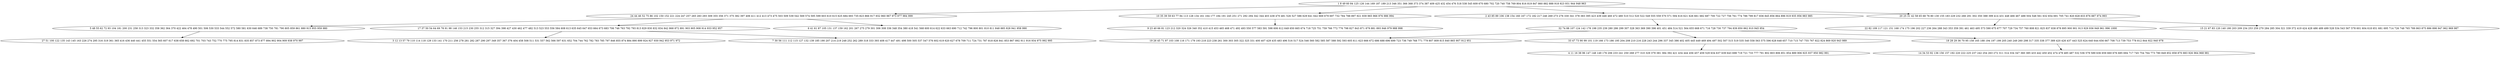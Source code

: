 digraph true_tree {
	"0" -> "1"
	"1" -> "2"
	"1" -> "3"
	"0" -> "4"
	"2" -> "5"
	"0" -> "6"
	"0" -> "7"
	"7" -> "8"
	"3" -> "9"
	"4" -> "10"
	"1" -> "11"
	"6" -> "12"
	"12" -> "13"
	"12" -> "14"
	"12" -> "15"
	"7" -> "16"
	"3" -> "17"
	"14" -> "18"
	"15" -> "19"
	"0" [label="1 8 49 60 84 125 126 144 169 187 189 213 346 351 366 368 373 374 387 409 425 432 454 476 518 538 545 609 670 680 702 720 740 758 769 804 816 819 847 860 882 888 918 923 931 944 948 963"];
	"1" [label="24 44 46 52 75 86 102 150 152 221 224 247 257 265 283 293 309 355 356 371 375 382 397 406 411 412 413 473 475 503 509 539 542 569 574 595 599 603 610 615 625 684 693 735 823 866 917 932 960 967 973 977 984 999"];
	"2" [label="5 48 55 62 72 93 104 181 200 231 258 313 323 332 358 362 364 370 422 464 478 490 501 506 530 533 544 552 572 580 581 630 646 689 738 750 781 790 805 859 861 880 915 955 959 980"];
	"3" [label="17 37 50 54 64 69 78 91 98 146 153 215 230 255 312 315 327 394 398 427 430 462 477 482 513 523 553 556 584 608 613 635 645 647 653 664 673 683 706 746 763 792 793 813 829 830 832 834 842 868 872 891 903 905 908 914 933 952 957"];
	"4" [label="10 35 39 59 63 77 94 113 128 134 161 164 177 184 191 245 251 271 292 294 342 344 403 438 470 481 526 527 586 629 641 642 669 679 697 732 784 788 897 921 939 965 966 976 986 994"];
	"5" [label="27 51 100 122 135 143 145 163 226 274 295 316 319 361 365 416 436 440 441 455 551 554 565 607 617 638 658 662 692 701 703 743 752 770 775 795 814 831 835 857 873 877 894 902 904 909 938 970 997"];
	"6" [label="2 43 85 89 106 138 154 160 167 172 182 217 246 269 273 276 330 341 378 383 395 423 439 446 460 472 480 510 512 520 522 549 555 559 570 571 594 616 621 626 661 682 687 700 722 727 756 761 774 786 799 817 836 845 856 864 896 919 935 956 983 985"];
	"7" [label="20 25 31 42 58 65 68 76 80 130 155 183 229 232 266 291 302 350 388 399 414 431 448 466 467 488 504 548 561 632 654 691 705 741 820 828 833 876 887 974 993"];
	"8" [label="22 82 109 117 121 151 168 174 175 196 202 227 236 264 288 343 353 359 391 461 463 495 573 590 675 677 707 729 734 757 760 808 821 825 837 838 878 895 900 901 913 929 936 949 961 996 1000"];
	"9" [label="3 12 13 57 79 110 114 118 129 133 141 170 211 256 278 281 282 287 290 297 349 357 367 376 404 458 508 511 531 557 562 566 597 631 652 704 744 762 782 783 785 797 846 855 874 884 890 899 924 927 930 942 953 971 972"];
	"10" [label="9 23 40 66 81 123 212 320 324 326 340 352 410 415 453 465 468 471 492 493 550 577 583 591 598 606 612 649 650 665 674 718 725 751 759 766 772 776 798 827 843 871 879 881 893 946 979 988 998"];
	"11" [label="6 41 61 87 105 131 137 159 162 201 267 275 279 301 306 308 336 348 354 380 418 541 568 600 614 622 633 663 690 712 742 796 800 801 810 811 848 885 928 941 958 990"];
	"12" [label="32 74 88 107 124 142 178 198 235 239 280 286 299 307 328 363 369 390 396 401 451 484 514 521 564 655 668 671 716 728 730 737 794 839 850 862 910 945 954"];
	"13" [label="19 26 45 71 97 103 108 116 171 179 193 218 223 238 261 300 303 305 322 325 331 400 407 429 435 483 496 516 517 524 546 560 582 585 587 588 592 593 605 611 623 666 672 686 688 696 699 723 736 749 768 771 779 807 809 815 840 865 907 912 951"];
	"14" [label="33 47 73 90 99 101 119 166 173 186 195 204 208 210 216 228 243 244 296 337 345 386 402 405 445 449 469 494 497 502 507 515 519 535 540 558 563 575 596 628 648 657 710 715 747 755 767 822 824 869 920 943 989"];
	"15" [label="18 28 29 36 70 95 158 165 188 194 197 199 205 240 249 260 298 317 335 338 377 389 420 426 437 443 525 624 640 644 656 667 708 713 739 753 778 812 844 922 940 978"];
	"16" [label="15 21 67 83 120 140 180 203 209 234 253 259 270 284 285 304 321 339 372 419 424 428 486 489 499 528 534 543 567 578 601 604 618 651 681 695 714 726 748 765 789 863 875 886 898 947 962 969 987"];
	"17" [label="7 30 56 111 112 115 127 132 139 185 190 207 214 219 248 252 262 289 318 333 393 408 417 447 491 498 500 505 537 547 576 602 619 620 627 678 709 711 724 731 787 818 826 841 853 867 892 911 916 934 975 992 995"];
	"18" [label="4 11 16 38 96 147 148 149 176 206 233 241 250 268 277 310 329 379 381 384 392 421 434 444 456 457 459 529 634 637 639 643 698 719 721 733 777 791 802 803 806 851 854 889 906 925 937 950 982 991"];
	"19" [label="14 34 53 92 136 156 157 192 220 222 225 237 242 254 263 272 311 314 334 347 360 385 433 442 450 452 474 479 485 487 532 536 579 589 636 659 660 676 685 694 717 745 754 764 773 780 849 852 858 870 883 926 964 968 981"];
}
